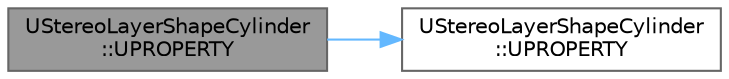digraph "UStereoLayerShapeCylinder::UPROPERTY"
{
 // INTERACTIVE_SVG=YES
 // LATEX_PDF_SIZE
  bgcolor="transparent";
  edge [fontname=Helvetica,fontsize=10,labelfontname=Helvetica,labelfontsize=10];
  node [fontname=Helvetica,fontsize=10,shape=box,height=0.2,width=0.4];
  rankdir="LR";
  Node1 [id="Node000001",label="UStereoLayerShapeCylinder\l::UPROPERTY",height=0.2,width=0.4,color="gray40", fillcolor="grey60", style="filled", fontcolor="black",tooltip="Arc angle for the stereo layer cylinder."];
  Node1 -> Node2 [id="edge1_Node000001_Node000002",color="steelblue1",style="solid",tooltip=" "];
  Node2 [id="Node000002",label="UStereoLayerShapeCylinder\l::UPROPERTY",height=0.2,width=0.4,color="grey40", fillcolor="white", style="filled",URL="$d1/d03/classUStereoLayerShapeCylinder.html#a3ed13d391d21867010be34034967bbd7",tooltip="Radial size of the rendered stereo layer cylinder."];
}
